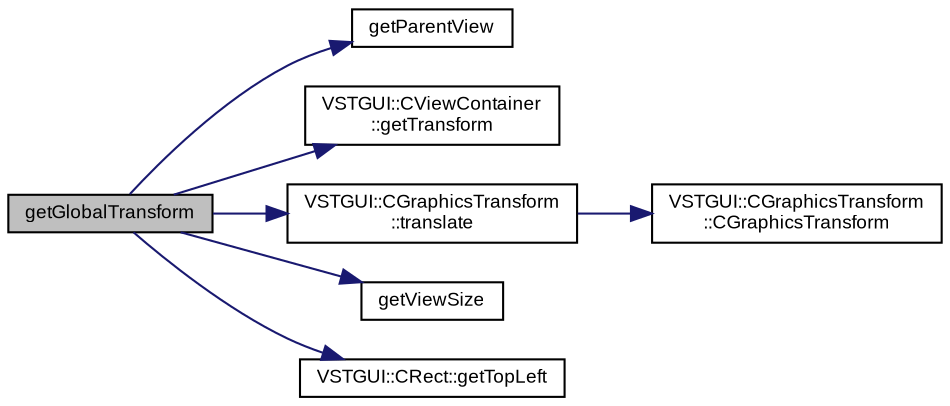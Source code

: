 digraph "getGlobalTransform"
{
  bgcolor="transparent";
  edge [fontname="Arial",fontsize="9",labelfontname="Arial",labelfontsize="9"];
  node [fontname="Arial",fontsize="9",shape=record];
  rankdir="LR";
  Node1 [label="getGlobalTransform",height=0.2,width=0.4,color="black", fillcolor="grey75", style="filled" fontcolor="black"];
  Node1 -> Node2 [color="midnightblue",fontsize="9",style="solid",fontname="Arial"];
  Node2 [label="getParentView",height=0.2,width=0.4,color="black",URL="$class_v_s_t_g_u_i_1_1_c_view.html#ac45407fc7304ee33c5729fa04edaea76",tooltip="get parent view "];
  Node1 -> Node3 [color="midnightblue",fontsize="9",style="solid",fontname="Arial"];
  Node3 [label="VSTGUI::CViewContainer\l::getTransform",height=0.2,width=0.4,color="black",URL="$class_v_s_t_g_u_i_1_1_c_view_container.html#a3140336a555cd7aacaba2ee5ca08e28a"];
  Node1 -> Node4 [color="midnightblue",fontsize="9",style="solid",fontname="Arial"];
  Node4 [label="VSTGUI::CGraphicsTransform\l::translate",height=0.2,width=0.4,color="black",URL="$struct_v_s_t_g_u_i_1_1_c_graphics_transform.html#a5235ece1301b85093760b1bd924c754d"];
  Node4 -> Node5 [color="midnightblue",fontsize="9",style="solid",fontname="Arial"];
  Node5 [label="VSTGUI::CGraphicsTransform\l::CGraphicsTransform",height=0.2,width=0.4,color="black",URL="$struct_v_s_t_g_u_i_1_1_c_graphics_transform.html#a6fdf66da9a43b608bc8182f500316b92"];
  Node1 -> Node6 [color="midnightblue",fontsize="9",style="solid",fontname="Arial"];
  Node6 [label="getViewSize",height=0.2,width=0.4,color="black",URL="$class_v_s_t_g_u_i_1_1_c_view.html#a5ad6102316e6d16e4905a38ad3f16dcc",tooltip="returns the current view size "];
  Node1 -> Node7 [color="midnightblue",fontsize="9",style="solid",fontname="Arial"];
  Node7 [label="VSTGUI::CRect::getTopLeft",height=0.2,width=0.4,color="black",URL="$struct_v_s_t_g_u_i_1_1_c_rect.html#a8283a5bcb281e300d94ac274dd79c4bb"];
}

